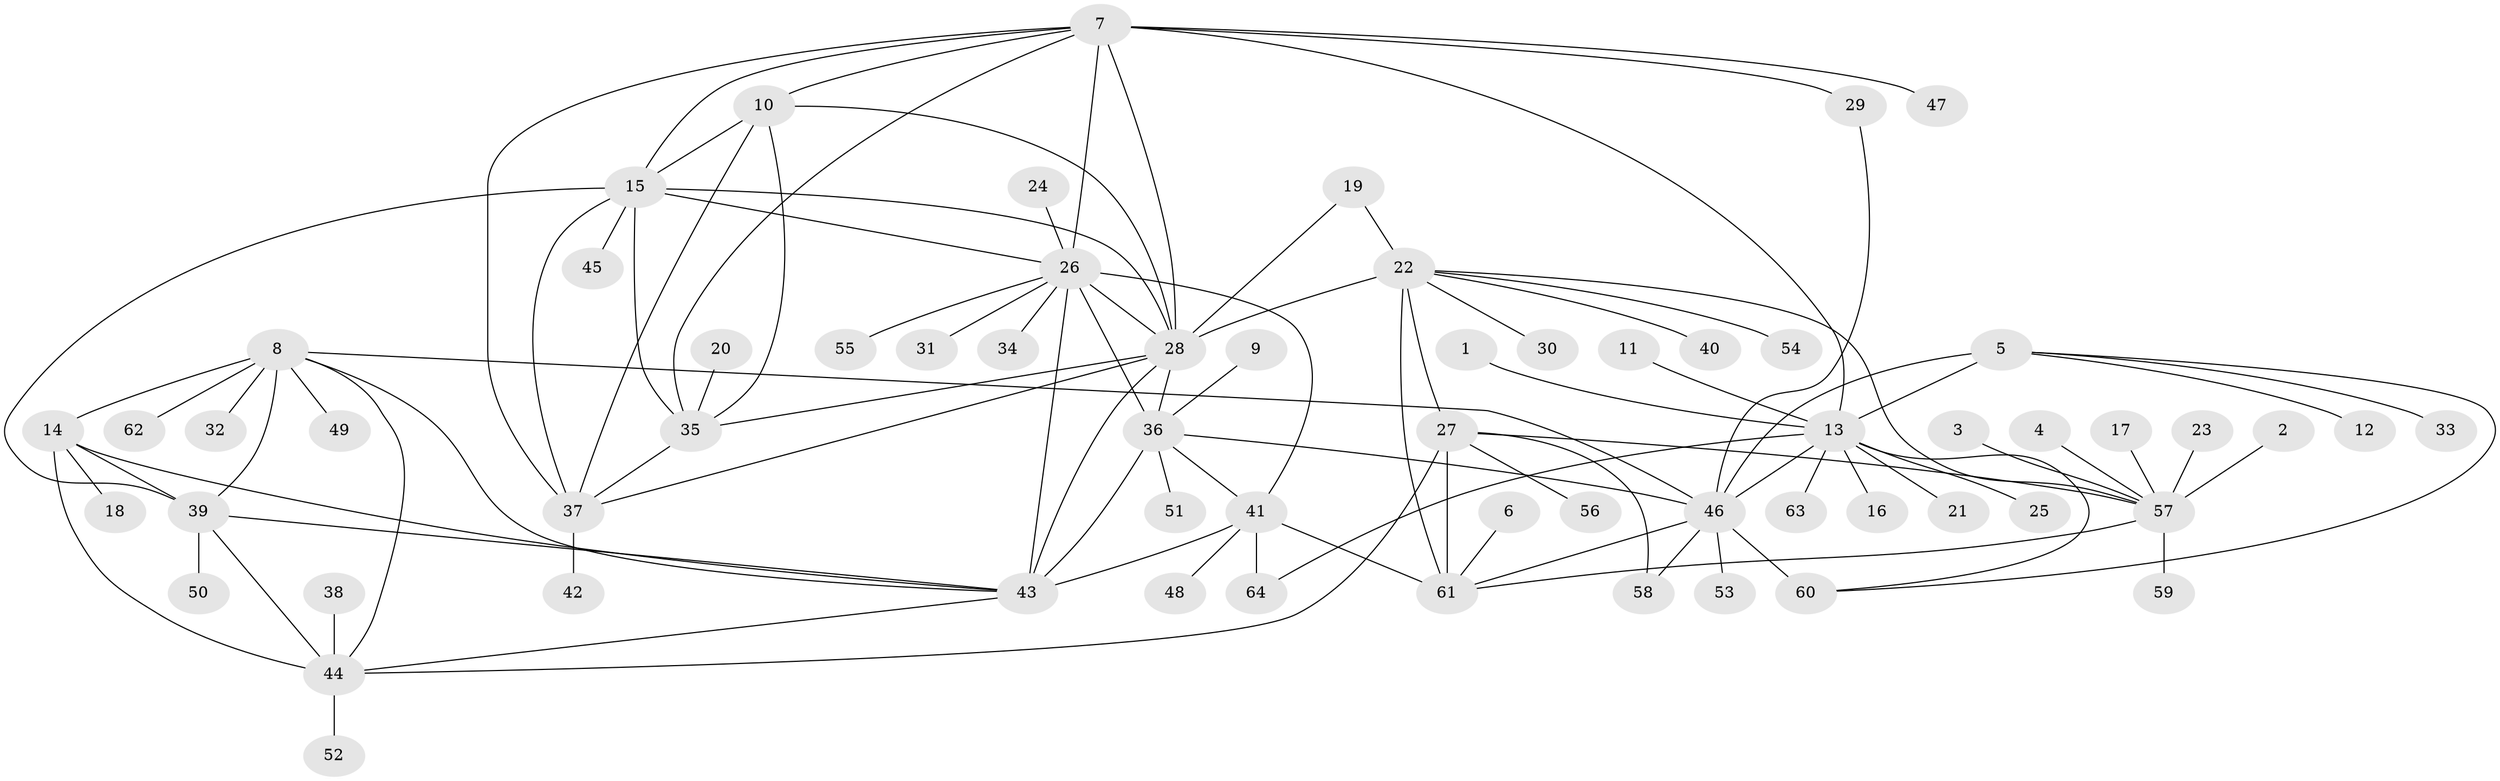 // original degree distribution, {9: 0.05511811023622047, 10: 0.03937007874015748, 6: 0.023622047244094488, 7: 0.05511811023622047, 15: 0.007874015748031496, 8: 0.023622047244094488, 11: 0.015748031496062992, 13: 0.007874015748031496, 5: 0.007874015748031496, 1: 0.5905511811023622, 2: 0.16535433070866143, 4: 0.007874015748031496}
// Generated by graph-tools (version 1.1) at 2025/37/03/04/25 23:37:34]
// undirected, 64 vertices, 102 edges
graph export_dot {
  node [color=gray90,style=filled];
  1;
  2;
  3;
  4;
  5;
  6;
  7;
  8;
  9;
  10;
  11;
  12;
  13;
  14;
  15;
  16;
  17;
  18;
  19;
  20;
  21;
  22;
  23;
  24;
  25;
  26;
  27;
  28;
  29;
  30;
  31;
  32;
  33;
  34;
  35;
  36;
  37;
  38;
  39;
  40;
  41;
  42;
  43;
  44;
  45;
  46;
  47;
  48;
  49;
  50;
  51;
  52;
  53;
  54;
  55;
  56;
  57;
  58;
  59;
  60;
  61;
  62;
  63;
  64;
  1 -- 13 [weight=1.0];
  2 -- 57 [weight=1.0];
  3 -- 57 [weight=1.0];
  4 -- 57 [weight=1.0];
  5 -- 12 [weight=1.0];
  5 -- 13 [weight=1.0];
  5 -- 33 [weight=1.0];
  5 -- 46 [weight=3.0];
  5 -- 60 [weight=1.0];
  6 -- 61 [weight=1.0];
  7 -- 10 [weight=1.0];
  7 -- 13 [weight=1.0];
  7 -- 15 [weight=1.0];
  7 -- 26 [weight=1.0];
  7 -- 28 [weight=1.0];
  7 -- 29 [weight=1.0];
  7 -- 35 [weight=1.0];
  7 -- 37 [weight=1.0];
  7 -- 47 [weight=1.0];
  8 -- 14 [weight=2.0];
  8 -- 32 [weight=1.0];
  8 -- 39 [weight=1.0];
  8 -- 43 [weight=1.0];
  8 -- 44 [weight=1.0];
  8 -- 46 [weight=1.0];
  8 -- 49 [weight=1.0];
  8 -- 62 [weight=1.0];
  9 -- 36 [weight=1.0];
  10 -- 15 [weight=1.0];
  10 -- 28 [weight=1.0];
  10 -- 35 [weight=1.0];
  10 -- 37 [weight=1.0];
  11 -- 13 [weight=1.0];
  13 -- 16 [weight=1.0];
  13 -- 21 [weight=1.0];
  13 -- 25 [weight=1.0];
  13 -- 46 [weight=3.0];
  13 -- 60 [weight=1.0];
  13 -- 63 [weight=1.0];
  13 -- 64 [weight=1.0];
  14 -- 18 [weight=1.0];
  14 -- 39 [weight=2.0];
  14 -- 43 [weight=2.0];
  14 -- 44 [weight=2.0];
  15 -- 26 [weight=1.0];
  15 -- 28 [weight=1.0];
  15 -- 35 [weight=1.0];
  15 -- 37 [weight=1.0];
  15 -- 39 [weight=1.0];
  15 -- 45 [weight=1.0];
  17 -- 57 [weight=1.0];
  19 -- 22 [weight=1.0];
  19 -- 28 [weight=1.0];
  20 -- 35 [weight=1.0];
  22 -- 27 [weight=2.0];
  22 -- 28 [weight=1.0];
  22 -- 30 [weight=1.0];
  22 -- 40 [weight=1.0];
  22 -- 54 [weight=1.0];
  22 -- 57 [weight=2.0];
  22 -- 61 [weight=4.0];
  23 -- 57 [weight=1.0];
  24 -- 26 [weight=1.0];
  26 -- 28 [weight=1.0];
  26 -- 31 [weight=1.0];
  26 -- 34 [weight=1.0];
  26 -- 36 [weight=4.0];
  26 -- 41 [weight=2.0];
  26 -- 43 [weight=2.0];
  26 -- 55 [weight=1.0];
  27 -- 44 [weight=1.0];
  27 -- 56 [weight=1.0];
  27 -- 57 [weight=1.0];
  27 -- 58 [weight=1.0];
  27 -- 61 [weight=2.0];
  28 -- 35 [weight=1.0];
  28 -- 36 [weight=1.0];
  28 -- 37 [weight=1.0];
  28 -- 43 [weight=1.0];
  29 -- 46 [weight=1.0];
  35 -- 37 [weight=1.0];
  36 -- 41 [weight=2.0];
  36 -- 43 [weight=2.0];
  36 -- 46 [weight=1.0];
  36 -- 51 [weight=1.0];
  37 -- 42 [weight=1.0];
  38 -- 44 [weight=1.0];
  39 -- 43 [weight=1.0];
  39 -- 44 [weight=1.0];
  39 -- 50 [weight=1.0];
  41 -- 43 [weight=1.0];
  41 -- 48 [weight=1.0];
  41 -- 61 [weight=1.0];
  41 -- 64 [weight=1.0];
  43 -- 44 [weight=1.0];
  44 -- 52 [weight=1.0];
  46 -- 53 [weight=1.0];
  46 -- 58 [weight=1.0];
  46 -- 60 [weight=3.0];
  46 -- 61 [weight=1.0];
  57 -- 59 [weight=1.0];
  57 -- 61 [weight=2.0];
}
